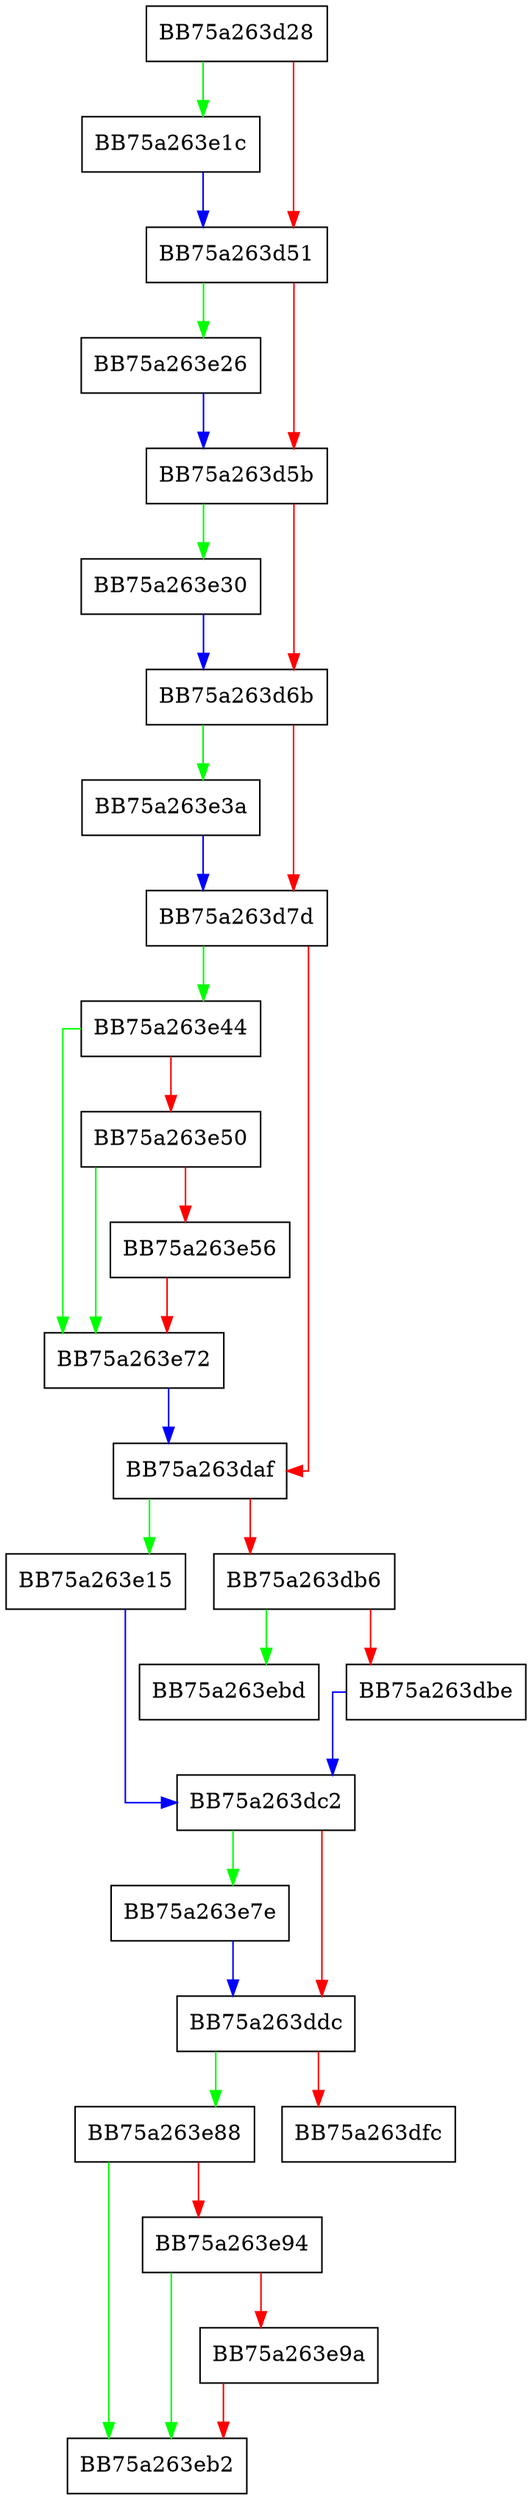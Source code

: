 digraph ReadChunkPointer {
  node [shape="box"];
  graph [splines=ortho];
  BB75a263d28 -> BB75a263e1c [color="green"];
  BB75a263d28 -> BB75a263d51 [color="red"];
  BB75a263d51 -> BB75a263e26 [color="green"];
  BB75a263d51 -> BB75a263d5b [color="red"];
  BB75a263d5b -> BB75a263e30 [color="green"];
  BB75a263d5b -> BB75a263d6b [color="red"];
  BB75a263d6b -> BB75a263e3a [color="green"];
  BB75a263d6b -> BB75a263d7d [color="red"];
  BB75a263d7d -> BB75a263e44 [color="green"];
  BB75a263d7d -> BB75a263daf [color="red"];
  BB75a263daf -> BB75a263e15 [color="green"];
  BB75a263daf -> BB75a263db6 [color="red"];
  BB75a263db6 -> BB75a263ebd [color="green"];
  BB75a263db6 -> BB75a263dbe [color="red"];
  BB75a263dbe -> BB75a263dc2 [color="blue"];
  BB75a263dc2 -> BB75a263e7e [color="green"];
  BB75a263dc2 -> BB75a263ddc [color="red"];
  BB75a263ddc -> BB75a263e88 [color="green"];
  BB75a263ddc -> BB75a263dfc [color="red"];
  BB75a263e15 -> BB75a263dc2 [color="blue"];
  BB75a263e1c -> BB75a263d51 [color="blue"];
  BB75a263e26 -> BB75a263d5b [color="blue"];
  BB75a263e30 -> BB75a263d6b [color="blue"];
  BB75a263e3a -> BB75a263d7d [color="blue"];
  BB75a263e44 -> BB75a263e72 [color="green"];
  BB75a263e44 -> BB75a263e50 [color="red"];
  BB75a263e50 -> BB75a263e72 [color="green"];
  BB75a263e50 -> BB75a263e56 [color="red"];
  BB75a263e56 -> BB75a263e72 [color="red"];
  BB75a263e72 -> BB75a263daf [color="blue"];
  BB75a263e7e -> BB75a263ddc [color="blue"];
  BB75a263e88 -> BB75a263eb2 [color="green"];
  BB75a263e88 -> BB75a263e94 [color="red"];
  BB75a263e94 -> BB75a263eb2 [color="green"];
  BB75a263e94 -> BB75a263e9a [color="red"];
  BB75a263e9a -> BB75a263eb2 [color="red"];
}